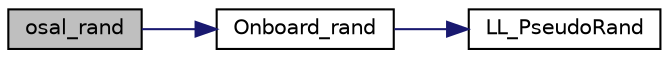 digraph "osal_rand"
{
  edge [fontname="Helvetica",fontsize="10",labelfontname="Helvetica",labelfontsize="10"];
  node [fontname="Helvetica",fontsize="10",shape=record];
  rankdir="LR";
  Node1 [label="osal_rand",height=0.2,width=0.4,color="black", fillcolor="grey75", style="filled" fontcolor="black"];
  Node1 -> Node2 [color="midnightblue",fontsize="10",style="solid",fontname="Helvetica"];
  Node2 [label="Onboard_rand",height=0.2,width=0.4,color="black", fillcolor="white", style="filled",URL="$_on_board_8c.html#aa3d46491831f7adc98d93065deac2f07"];
  Node2 -> Node3 [color="midnightblue",fontsize="10",style="solid",fontname="Helvetica"];
  Node3 [label="LL_PseudoRand",height=0.2,width=0.4,color="black", fillcolor="white", style="filled",URL="$_on_board_8c.html#aaca3a0b910e1aaa083a0033f2bfe1d15"];
}
